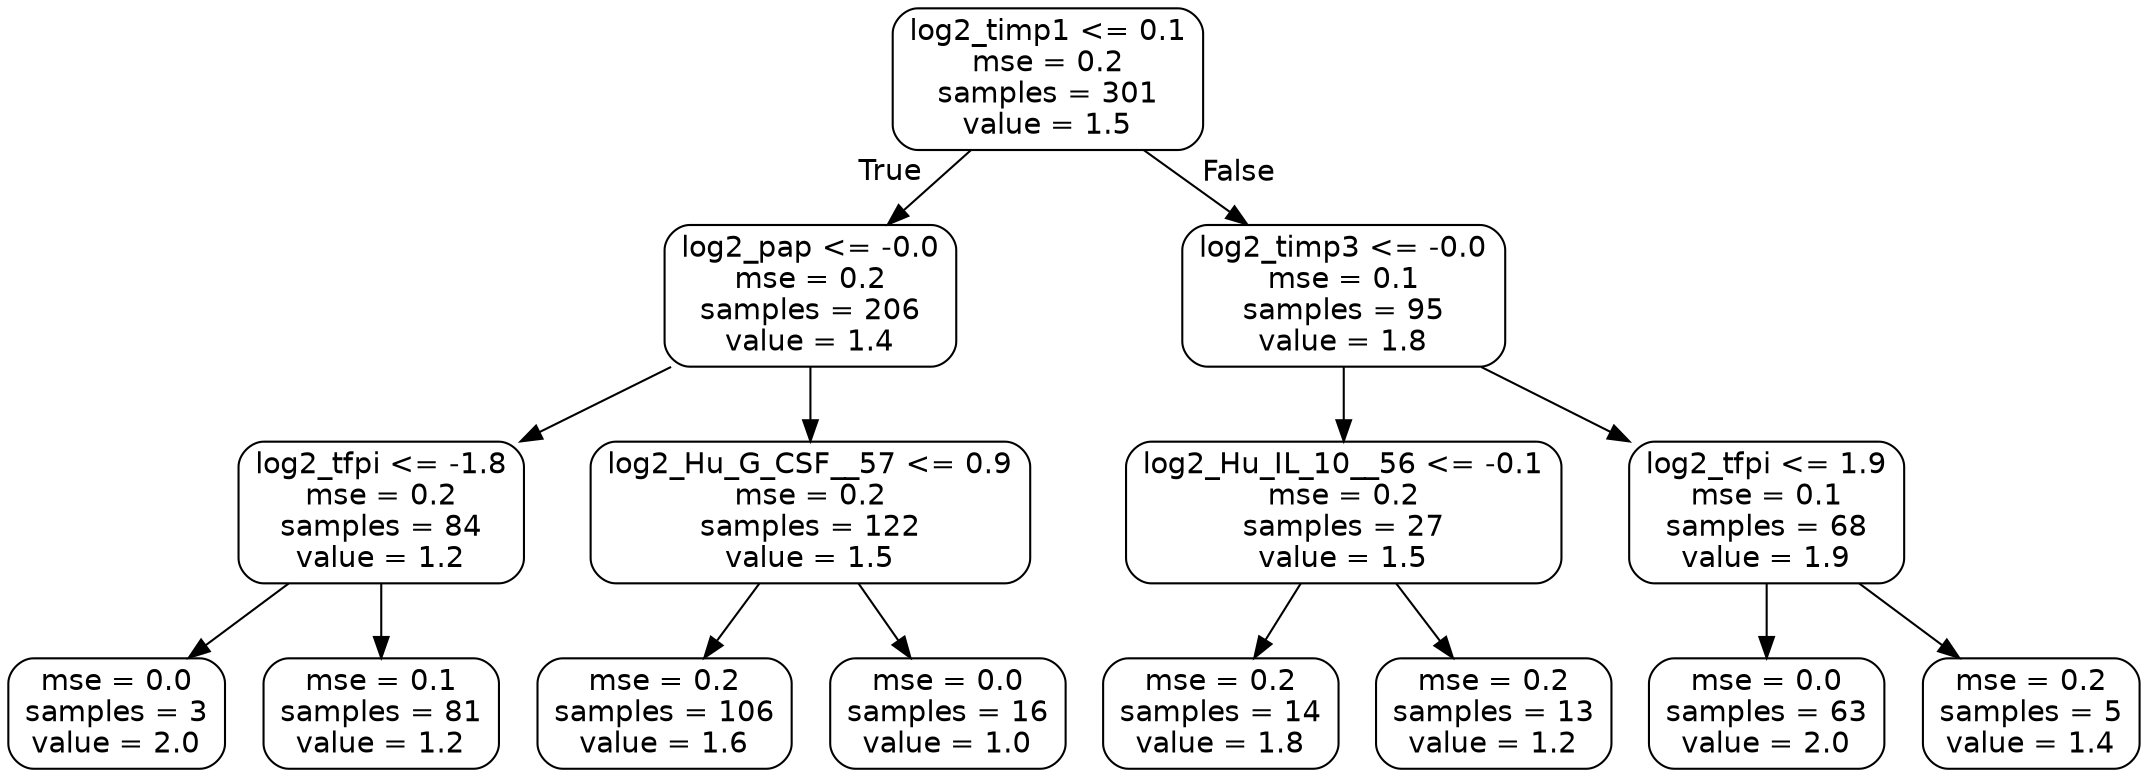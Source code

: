 digraph Tree {
node [shape=box, style="rounded", color="black", fontname=helvetica] ;
edge [fontname=helvetica] ;
0 [label="log2_timp1 <= 0.1\nmse = 0.2\nsamples = 301\nvalue = 1.5"] ;
1 [label="log2_pap <= -0.0\nmse = 0.2\nsamples = 206\nvalue = 1.4"] ;
0 -> 1 [labeldistance=2.5, labelangle=45, headlabel="True"] ;
2 [label="log2_tfpi <= -1.8\nmse = 0.2\nsamples = 84\nvalue = 1.2"] ;
1 -> 2 ;
3 [label="mse = 0.0\nsamples = 3\nvalue = 2.0"] ;
2 -> 3 ;
4 [label="mse = 0.1\nsamples = 81\nvalue = 1.2"] ;
2 -> 4 ;
5 [label="log2_Hu_G_CSF__57 <= 0.9\nmse = 0.2\nsamples = 122\nvalue = 1.5"] ;
1 -> 5 ;
6 [label="mse = 0.2\nsamples = 106\nvalue = 1.6"] ;
5 -> 6 ;
7 [label="mse = 0.0\nsamples = 16\nvalue = 1.0"] ;
5 -> 7 ;
8 [label="log2_timp3 <= -0.0\nmse = 0.1\nsamples = 95\nvalue = 1.8"] ;
0 -> 8 [labeldistance=2.5, labelangle=-45, headlabel="False"] ;
9 [label="log2_Hu_IL_10__56 <= -0.1\nmse = 0.2\nsamples = 27\nvalue = 1.5"] ;
8 -> 9 ;
10 [label="mse = 0.2\nsamples = 14\nvalue = 1.8"] ;
9 -> 10 ;
11 [label="mse = 0.2\nsamples = 13\nvalue = 1.2"] ;
9 -> 11 ;
12 [label="log2_tfpi <= 1.9\nmse = 0.1\nsamples = 68\nvalue = 1.9"] ;
8 -> 12 ;
13 [label="mse = 0.0\nsamples = 63\nvalue = 2.0"] ;
12 -> 13 ;
14 [label="mse = 0.2\nsamples = 5\nvalue = 1.4"] ;
12 -> 14 ;
}